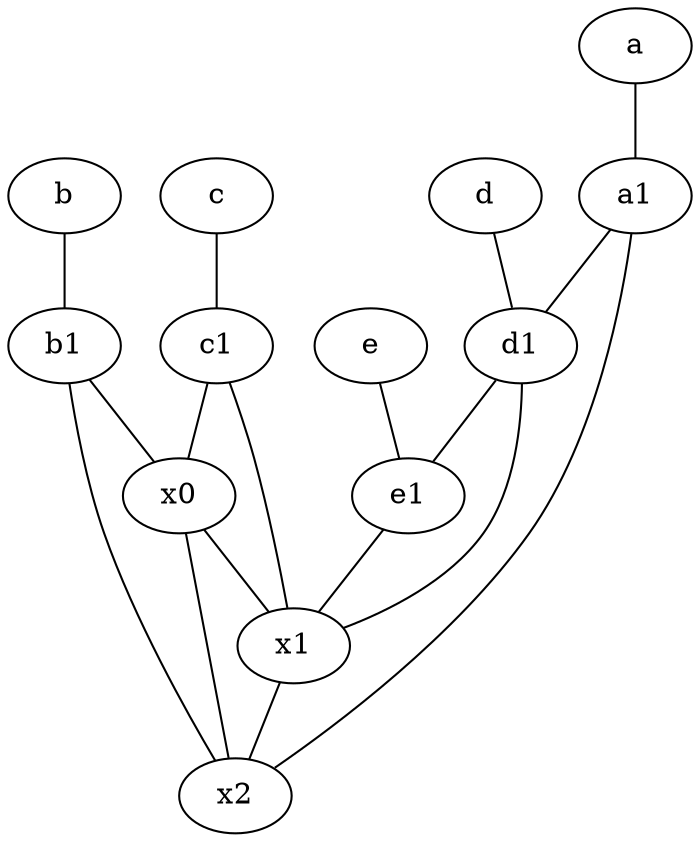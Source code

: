 graph {
	node [labelfontsize=50]
	d [labelfontsize=50 pos="2,5!"]
	e1 [labelfontsize=50 pos="7,7!"]
	x0 [labelfontsize=50]
	c1 [labelfontsize=50 pos="4.5,3!"]
	x1 [labelfontsize=50]
	a1 [labelfontsize=50 pos="8,3!"]
	c [labelfontsize=50 pos="4.5,2!"]
	b [labelfontsize=50 pos="10,4!"]
	a [labelfontsize=50 pos="8,2!"]
	b1 [labelfontsize=50 pos="9,4!"]
	d1 [labelfontsize=50 pos="3,5!"]
	x2 [labelfontsize=50]
	e [labelfontsize=50 pos="7,9!"]
	d -- d1
	x1 -- x2
	d1 -- e1
	b1 -- x2
	b -- b1
	a1 -- d1
	b1 -- x0
	c1 -- x0
	e1 -- x1
	c1 -- x1
	c -- c1
	e -- e1
	x0 -- x1
	d1 -- x1
	a1 -- x2
	x0 -- x2
	a -- a1
}
